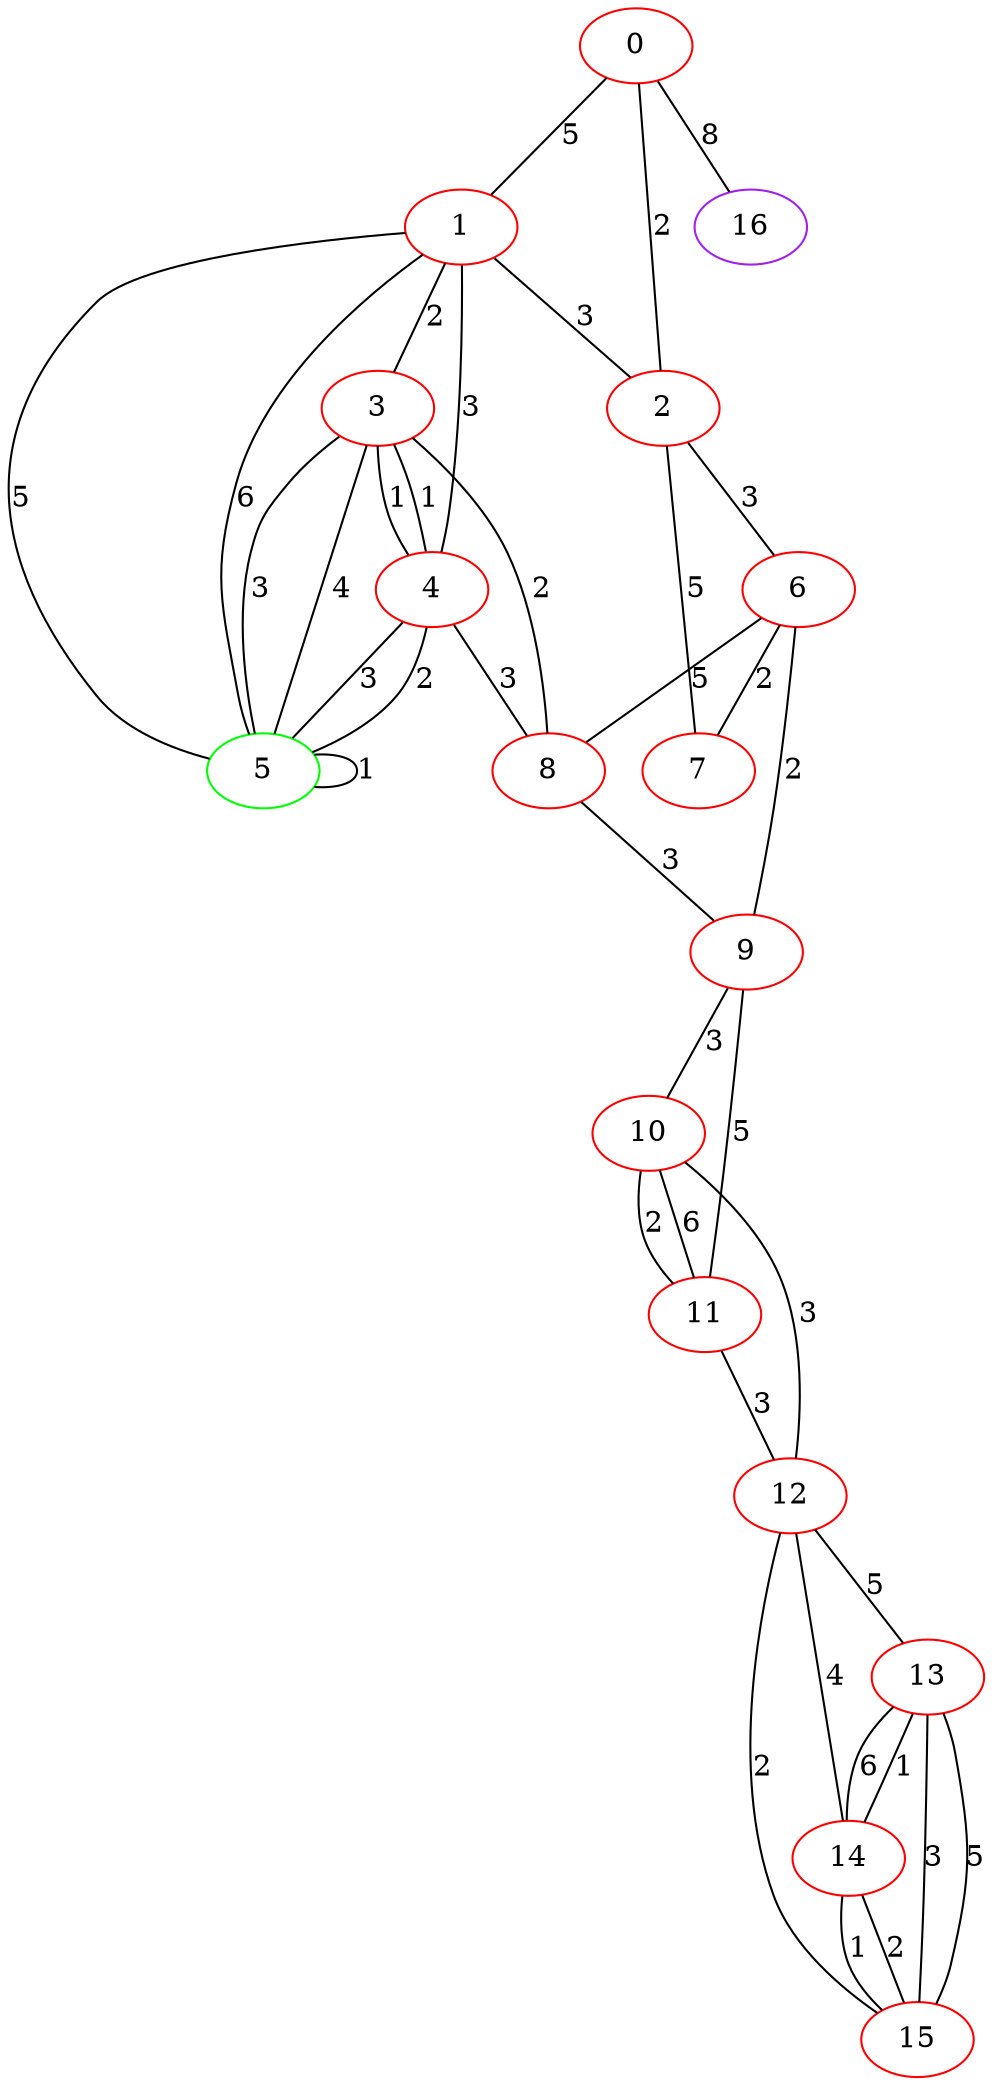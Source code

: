 graph "" {
0 [color=red, weight=1];
1 [color=red, weight=1];
2 [color=red, weight=1];
3 [color=red, weight=1];
4 [color=red, weight=1];
5 [color=green, weight=2];
6 [color=red, weight=1];
7 [color=red, weight=1];
8 [color=red, weight=1];
9 [color=red, weight=1];
10 [color=red, weight=1];
11 [color=red, weight=1];
12 [color=red, weight=1];
13 [color=red, weight=1];
14 [color=red, weight=1];
15 [color=red, weight=1];
16 [color=purple, weight=4];
0 -- 16  [key=0, label=8];
0 -- 1  [key=0, label=5];
0 -- 2  [key=0, label=2];
1 -- 2  [key=0, label=3];
1 -- 3  [key=0, label=2];
1 -- 4  [key=0, label=3];
1 -- 5  [key=0, label=5];
1 -- 5  [key=1, label=6];
2 -- 6  [key=0, label=3];
2 -- 7  [key=0, label=5];
3 -- 8  [key=0, label=2];
3 -- 4  [key=0, label=1];
3 -- 4  [key=1, label=1];
3 -- 5  [key=0, label=3];
3 -- 5  [key=1, label=4];
4 -- 8  [key=0, label=3];
4 -- 5  [key=0, label=2];
4 -- 5  [key=1, label=3];
5 -- 5  [key=0, label=1];
6 -- 8  [key=0, label=5];
6 -- 9  [key=0, label=2];
6 -- 7  [key=0, label=2];
8 -- 9  [key=0, label=3];
9 -- 10  [key=0, label=3];
9 -- 11  [key=0, label=5];
10 -- 11  [key=0, label=6];
10 -- 11  [key=1, label=2];
10 -- 12  [key=0, label=3];
11 -- 12  [key=0, label=3];
12 -- 13  [key=0, label=5];
12 -- 14  [key=0, label=4];
12 -- 15  [key=0, label=2];
13 -- 14  [key=0, label=1];
13 -- 14  [key=1, label=6];
13 -- 15  [key=0, label=3];
13 -- 15  [key=1, label=5];
14 -- 15  [key=0, label=2];
14 -- 15  [key=1, label=1];
}

